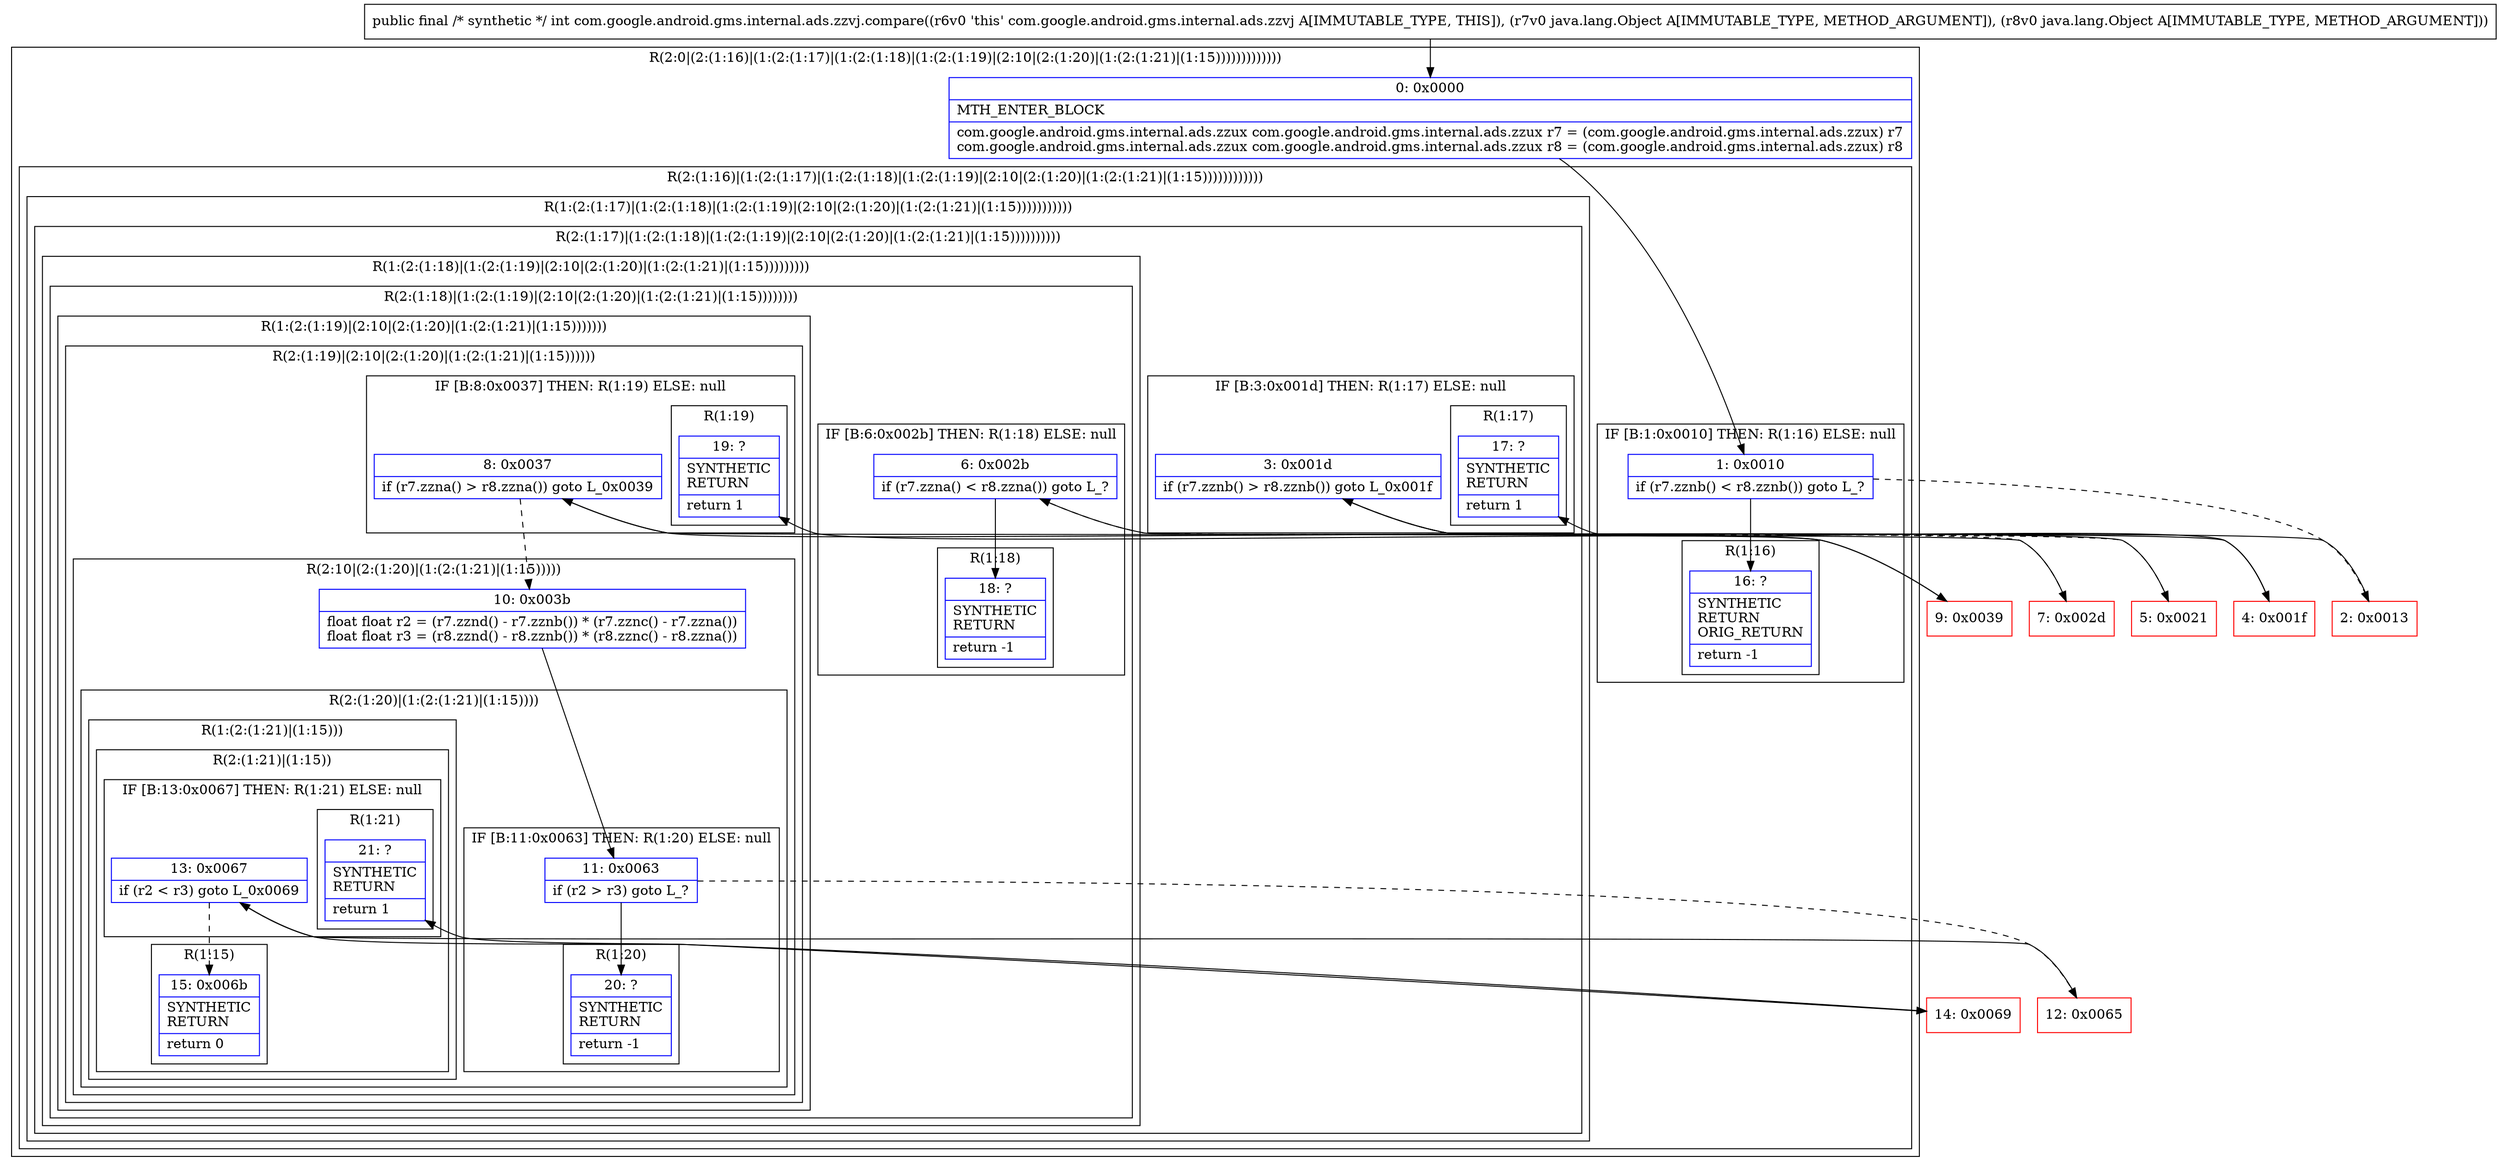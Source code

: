 digraph "CFG forcom.google.android.gms.internal.ads.zzvj.compare(Ljava\/lang\/Object;Ljava\/lang\/Object;)I" {
subgraph cluster_Region_1150294067 {
label = "R(2:0|(2:(1:16)|(1:(2:(1:17)|(1:(2:(1:18)|(1:(2:(1:19)|(2:10|(2:(1:20)|(1:(2:(1:21)|(1:15)))))))))))))";
node [shape=record,color=blue];
Node_0 [shape=record,label="{0\:\ 0x0000|MTH_ENTER_BLOCK\l|com.google.android.gms.internal.ads.zzux com.google.android.gms.internal.ads.zzux r7 = (com.google.android.gms.internal.ads.zzux) r7\lcom.google.android.gms.internal.ads.zzux com.google.android.gms.internal.ads.zzux r8 = (com.google.android.gms.internal.ads.zzux) r8\l}"];
subgraph cluster_Region_530811102 {
label = "R(2:(1:16)|(1:(2:(1:17)|(1:(2:(1:18)|(1:(2:(1:19)|(2:10|(2:(1:20)|(1:(2:(1:21)|(1:15))))))))))))";
node [shape=record,color=blue];
subgraph cluster_IfRegion_819716110 {
label = "IF [B:1:0x0010] THEN: R(1:16) ELSE: null";
node [shape=record,color=blue];
Node_1 [shape=record,label="{1\:\ 0x0010|if (r7.zznb() \< r8.zznb()) goto L_?\l}"];
subgraph cluster_Region_1559578662 {
label = "R(1:16)";
node [shape=record,color=blue];
Node_16 [shape=record,label="{16\:\ ?|SYNTHETIC\lRETURN\lORIG_RETURN\l|return \-1\l}"];
}
}
subgraph cluster_Region_642665724 {
label = "R(1:(2:(1:17)|(1:(2:(1:18)|(1:(2:(1:19)|(2:10|(2:(1:20)|(1:(2:(1:21)|(1:15)))))))))))";
node [shape=record,color=blue];
subgraph cluster_Region_569867685 {
label = "R(2:(1:17)|(1:(2:(1:18)|(1:(2:(1:19)|(2:10|(2:(1:20)|(1:(2:(1:21)|(1:15))))))))))";
node [shape=record,color=blue];
subgraph cluster_IfRegion_693191147 {
label = "IF [B:3:0x001d] THEN: R(1:17) ELSE: null";
node [shape=record,color=blue];
Node_3 [shape=record,label="{3\:\ 0x001d|if (r7.zznb() \> r8.zznb()) goto L_0x001f\l}"];
subgraph cluster_Region_571597885 {
label = "R(1:17)";
node [shape=record,color=blue];
Node_17 [shape=record,label="{17\:\ ?|SYNTHETIC\lRETURN\l|return 1\l}"];
}
}
subgraph cluster_Region_1423125537 {
label = "R(1:(2:(1:18)|(1:(2:(1:19)|(2:10|(2:(1:20)|(1:(2:(1:21)|(1:15)))))))))";
node [shape=record,color=blue];
subgraph cluster_Region_3056619 {
label = "R(2:(1:18)|(1:(2:(1:19)|(2:10|(2:(1:20)|(1:(2:(1:21)|(1:15))))))))";
node [shape=record,color=blue];
subgraph cluster_IfRegion_2004568220 {
label = "IF [B:6:0x002b] THEN: R(1:18) ELSE: null";
node [shape=record,color=blue];
Node_6 [shape=record,label="{6\:\ 0x002b|if (r7.zzna() \< r8.zzna()) goto L_?\l}"];
subgraph cluster_Region_447675422 {
label = "R(1:18)";
node [shape=record,color=blue];
Node_18 [shape=record,label="{18\:\ ?|SYNTHETIC\lRETURN\l|return \-1\l}"];
}
}
subgraph cluster_Region_926139258 {
label = "R(1:(2:(1:19)|(2:10|(2:(1:20)|(1:(2:(1:21)|(1:15)))))))";
node [shape=record,color=blue];
subgraph cluster_Region_2051818393 {
label = "R(2:(1:19)|(2:10|(2:(1:20)|(1:(2:(1:21)|(1:15))))))";
node [shape=record,color=blue];
subgraph cluster_IfRegion_871270336 {
label = "IF [B:8:0x0037] THEN: R(1:19) ELSE: null";
node [shape=record,color=blue];
Node_8 [shape=record,label="{8\:\ 0x0037|if (r7.zzna() \> r8.zzna()) goto L_0x0039\l}"];
subgraph cluster_Region_260605632 {
label = "R(1:19)";
node [shape=record,color=blue];
Node_19 [shape=record,label="{19\:\ ?|SYNTHETIC\lRETURN\l|return 1\l}"];
}
}
subgraph cluster_Region_1549453859 {
label = "R(2:10|(2:(1:20)|(1:(2:(1:21)|(1:15)))))";
node [shape=record,color=blue];
Node_10 [shape=record,label="{10\:\ 0x003b|float float r2 = (r7.zznd() \- r7.zznb()) * (r7.zznc() \- r7.zzna())\lfloat float r3 = (r8.zznd() \- r8.zznb()) * (r8.zznc() \- r8.zzna())\l}"];
subgraph cluster_Region_1655428387 {
label = "R(2:(1:20)|(1:(2:(1:21)|(1:15))))";
node [shape=record,color=blue];
subgraph cluster_IfRegion_2141685338 {
label = "IF [B:11:0x0063] THEN: R(1:20) ELSE: null";
node [shape=record,color=blue];
Node_11 [shape=record,label="{11\:\ 0x0063|if (r2 \> r3) goto L_?\l}"];
subgraph cluster_Region_1269494303 {
label = "R(1:20)";
node [shape=record,color=blue];
Node_20 [shape=record,label="{20\:\ ?|SYNTHETIC\lRETURN\l|return \-1\l}"];
}
}
subgraph cluster_Region_1407332472 {
label = "R(1:(2:(1:21)|(1:15)))";
node [shape=record,color=blue];
subgraph cluster_Region_412553794 {
label = "R(2:(1:21)|(1:15))";
node [shape=record,color=blue];
subgraph cluster_IfRegion_1387597466 {
label = "IF [B:13:0x0067] THEN: R(1:21) ELSE: null";
node [shape=record,color=blue];
Node_13 [shape=record,label="{13\:\ 0x0067|if (r2 \< r3) goto L_0x0069\l}"];
subgraph cluster_Region_606723774 {
label = "R(1:21)";
node [shape=record,color=blue];
Node_21 [shape=record,label="{21\:\ ?|SYNTHETIC\lRETURN\l|return 1\l}"];
}
}
subgraph cluster_Region_948959790 {
label = "R(1:15)";
node [shape=record,color=blue];
Node_15 [shape=record,label="{15\:\ 0x006b|SYNTHETIC\lRETURN\l|return 0\l}"];
}
}
}
}
}
}
}
}
}
}
}
}
}
Node_2 [shape=record,color=red,label="{2\:\ 0x0013}"];
Node_4 [shape=record,color=red,label="{4\:\ 0x001f}"];
Node_5 [shape=record,color=red,label="{5\:\ 0x0021}"];
Node_7 [shape=record,color=red,label="{7\:\ 0x002d}"];
Node_9 [shape=record,color=red,label="{9\:\ 0x0039}"];
Node_12 [shape=record,color=red,label="{12\:\ 0x0065}"];
Node_14 [shape=record,color=red,label="{14\:\ 0x0069}"];
MethodNode[shape=record,label="{public final \/* synthetic *\/ int com.google.android.gms.internal.ads.zzvj.compare((r6v0 'this' com.google.android.gms.internal.ads.zzvj A[IMMUTABLE_TYPE, THIS]), (r7v0 java.lang.Object A[IMMUTABLE_TYPE, METHOD_ARGUMENT]), (r8v0 java.lang.Object A[IMMUTABLE_TYPE, METHOD_ARGUMENT])) }"];
MethodNode -> Node_0;
Node_0 -> Node_1;
Node_1 -> Node_2[style=dashed];
Node_1 -> Node_16;
Node_3 -> Node_4;
Node_3 -> Node_5[style=dashed];
Node_6 -> Node_7[style=dashed];
Node_6 -> Node_18;
Node_8 -> Node_9;
Node_8 -> Node_10[style=dashed];
Node_10 -> Node_11;
Node_11 -> Node_12[style=dashed];
Node_11 -> Node_20;
Node_13 -> Node_14;
Node_13 -> Node_15[style=dashed];
Node_2 -> Node_3;
Node_4 -> Node_17;
Node_5 -> Node_6;
Node_7 -> Node_8;
Node_9 -> Node_19;
Node_12 -> Node_13;
Node_14 -> Node_21;
}

